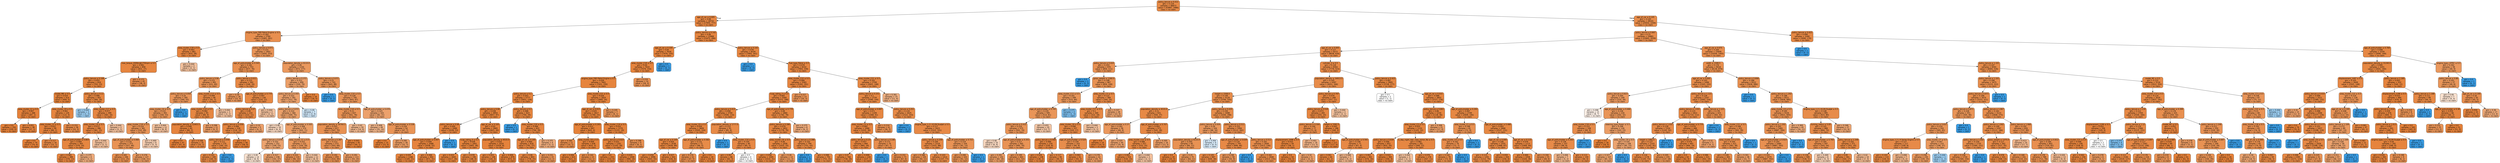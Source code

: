 digraph Tree {
node [shape=box, style="filled, rounded", color="black", fontname="helvetica"] ;
edge [fontname="helvetica"] ;
0 [label=<policy_tenure &le; 0.422<br/>gini = 0.119<br/>samples = 46873<br/>value = [43887, 2986]<br/>class = no claim>, fillcolor="#e78a46"] ;
1 [label=<age_of_car &le; 0.005<br/>gini = 0.08<br/>samples = 18732<br/>value = [17955, 777]<br/>class = no claim>, fillcolor="#e68642"] ;
0 -> 1 [labeldistance=2.5, labelangle=45, headlabel="True"] ;
2 [label=<engine_type_F8D Petrol Engine &le; 0.5<br/>gini = 0.183<br/>samples = 2764<br/>value = [2483, 281]<br/>class = no claim>, fillcolor="#e88f4f"] ;
1 -> 2 ;
3 [label=<area_cluster_C18 &le; 0.5<br/>gini = 0.063<br/>samples = 861<br/>value = [833, 28]<br/>class = no claim>, fillcolor="#e68540"] ;
2 -> 3 ;
4 [label=<max_torque_200Nm@1750rpm &le; 0.5<br/>gini = 0.061<br/>samples = 858<br/>value = [831, 27]<br/>class = no claim>, fillcolor="#e6853f"] ;
3 -> 4 ;
5 [label=<policy_tenure &le; 0.108<br/>gini = 0.055<br/>samples = 816<br/>value = [793, 23]<br/>class = no claim>, fillcolor="#e6853f"] ;
4 -> 5 ;
6 [label=<model_M6 &le; 0.5<br/>gini = 0.024<br/>samples = 414<br/>value = [409, 5]<br/>class = no claim>, fillcolor="#e5833b"] ;
5 -> 6 ;
7 [label=<area_cluster_C2 &le; 0.5<br/>gini = 0.007<br/>samples = 288<br/>value = [287, 1]<br/>class = no claim>, fillcolor="#e5813a"] ;
6 -> 7 ;
8 [label=<gini = 0.0<br/>samples = 250<br/>value = [250, 0]<br/>class = no claim>, fillcolor="#e58139"] ;
7 -> 8 ;
9 [label=<gini = 0.051<br/>samples = 38<br/>value = [37, 1]<br/>class = no claim>, fillcolor="#e6843e"] ;
7 -> 9 ;
10 [label=<area_cluster_C8 &le; 0.5<br/>gini = 0.061<br/>samples = 126<br/>value = [122, 4]<br/>class = no claim>, fillcolor="#e6853f"] ;
6 -> 10 ;
11 [label=<area_cluster_C5 &le; 0.5<br/>gini = 0.022<br/>samples = 90<br/>value = [89, 1]<br/>class = no claim>, fillcolor="#e5823b"] ;
10 -> 11 ;
12 [label=<gini = 0.0<br/>samples = 74<br/>value = [74, 0]<br/>class = no claim>, fillcolor="#e58139"] ;
11 -> 12 ;
13 [label=<gini = 0.117<br/>samples = 16<br/>value = [15, 1]<br/>class = no claim>, fillcolor="#e78946"] ;
11 -> 13 ;
14 [label=<gini = 0.153<br/>samples = 36<br/>value = [33, 3]<br/>class = no claim>, fillcolor="#e78c4b"] ;
10 -> 14 ;
15 [label=<policy_tenure &le; 0.11<br/>gini = 0.086<br/>samples = 402<br/>value = [384, 18]<br/>class = no claim>, fillcolor="#e68742"] ;
5 -> 15 ;
16 [label=<gini = 0.444<br/>samples = 3<br/>value = [1, 2]<br/>class = claim>, fillcolor="#9ccef2"] ;
15 -> 16 ;
17 [label=<area_cluster_C17 &le; 0.5<br/>gini = 0.077<br/>samples = 399<br/>value = [383, 16]<br/>class = no claim>, fillcolor="#e68641"] ;
15 -> 17 ;
18 [label=<area_cluster_C4 &le; 0.5<br/>gini = 0.073<br/>samples = 396<br/>value = [381, 15]<br/>class = no claim>, fillcolor="#e68641"] ;
17 -> 18 ;
19 [label=<age_of_policyholder &le; 0.803<br/>gini = 0.069<br/>samples = 393<br/>value = [379, 14]<br/>class = no claim>, fillcolor="#e68640"] ;
18 -> 19 ;
20 [label=<gini = 0.065<br/>samples = 389<br/>value = [376, 13]<br/>class = no claim>, fillcolor="#e68540"] ;
19 -> 20 ;
21 [label=<gini = 0.375<br/>samples = 4<br/>value = [3, 1]<br/>class = no claim>, fillcolor="#eeab7b"] ;
19 -> 21 ;
22 [label=<gini = 0.444<br/>samples = 3<br/>value = [2, 1]<br/>class = no claim>, fillcolor="#f2c09c"] ;
18 -> 22 ;
23 [label=<gini = 0.444<br/>samples = 3<br/>value = [2, 1]<br/>class = no claim>, fillcolor="#f2c09c"] ;
17 -> 23 ;
24 [label=<gini = 0.172<br/>samples = 42<br/>value = [38, 4]<br/>class = no claim>, fillcolor="#e88e4e"] ;
4 -> 24 ;
25 [label=<gini = 0.444<br/>samples = 3<br/>value = [2, 1]<br/>class = no claim>, fillcolor="#f2c09c"] ;
3 -> 25 ;
26 [label=<policy_tenure &le; 0.071<br/>gini = 0.231<br/>samples = 1903<br/>value = [1650, 253]<br/>class = no claim>, fillcolor="#e99457"] ;
2 -> 26 ;
27 [label=<age_of_policyholder &le; 0.543<br/>gini = 0.181<br/>samples = 753<br/>value = [677, 76]<br/>class = no claim>, fillcolor="#e88f4f"] ;
26 -> 27 ;
28 [label=<policy_tenure &le; 0.06<br/>gini = 0.215<br/>samples = 491<br/>value = [431, 60]<br/>class = no claim>, fillcolor="#e99355"] ;
27 -> 28 ;
29 [label=<policy_tenure &le; 0.059<br/>gini = 0.24<br/>samples = 395<br/>value = [340, 55]<br/>class = no claim>, fillcolor="#e99559"] ;
28 -> 29 ;
30 [label=<area_cluster_C4 &le; 0.5<br/>gini = 0.233<br/>samples = 393<br/>value = [340, 53]<br/>class = no claim>, fillcolor="#e99558"] ;
29 -> 30 ;
31 [label=<area_cluster_C18 &le; 0.5<br/>gini = 0.224<br/>samples = 381<br/>value = [332, 49]<br/>class = no claim>, fillcolor="#e99456"] ;
30 -> 31 ;
32 [label=<age_of_policyholder &le; 0.466<br/>gini = 0.216<br/>samples = 373<br/>value = [327, 46]<br/>class = no claim>, fillcolor="#e99355"] ;
31 -> 32 ;
33 [label=<gini = 0.183<br/>samples = 246<br/>value = [221, 25]<br/>class = no claim>, fillcolor="#e88f4f"] ;
32 -> 33 ;
34 [label=<gini = 0.276<br/>samples = 127<br/>value = [106, 21]<br/>class = no claim>, fillcolor="#ea9a60"] ;
32 -> 34 ;
35 [label=<gini = 0.469<br/>samples = 8<br/>value = [5, 3]<br/>class = no claim>, fillcolor="#f5cdb0"] ;
31 -> 35 ;
36 [label=<gini = 0.444<br/>samples = 12<br/>value = [8, 4]<br/>class = no claim>, fillcolor="#f2c09c"] ;
30 -> 36 ;
37 [label=<gini = 0.0<br/>samples = 2<br/>value = [0, 2]<br/>class = claim>, fillcolor="#399de5"] ;
29 -> 37 ;
38 [label=<area_cluster_C13 &le; 0.5<br/>gini = 0.099<br/>samples = 96<br/>value = [91, 5]<br/>class = no claim>, fillcolor="#e68844"] ;
28 -> 38 ;
39 [label=<area_cluster_C10 &le; 0.5<br/>gini = 0.082<br/>samples = 93<br/>value = [89, 4]<br/>class = no claim>, fillcolor="#e68742"] ;
38 -> 39 ;
40 [label=<population_density &le; 22403.5<br/>gini = 0.048<br/>samples = 82<br/>value = [80, 2]<br/>class = no claim>, fillcolor="#e6843e"] ;
39 -> 40 ;
41 [label=<gini = 0.0<br/>samples = 47<br/>value = [47, 0]<br/>class = no claim>, fillcolor="#e58139"] ;
40 -> 41 ;
42 [label=<gini = 0.108<br/>samples = 35<br/>value = [33, 2]<br/>class = no claim>, fillcolor="#e78945"] ;
40 -> 42 ;
43 [label=<gini = 0.298<br/>samples = 11<br/>value = [9, 2]<br/>class = no claim>, fillcolor="#eb9d65"] ;
39 -> 43 ;
44 [label=<gini = 0.444<br/>samples = 3<br/>value = [2, 1]<br/>class = no claim>, fillcolor="#f2c09c"] ;
38 -> 44 ;
45 [label=<policy_tenure &le; 0.011<br/>gini = 0.115<br/>samples = 262<br/>value = [246, 16]<br/>class = no claim>, fillcolor="#e78946"] ;
27 -> 45 ;
46 [label=<gini = 0.26<br/>samples = 26<br/>value = [22, 4]<br/>class = no claim>, fillcolor="#ea985d"] ;
45 -> 46 ;
47 [label=<age_of_policyholder &le; 0.774<br/>gini = 0.097<br/>samples = 236<br/>value = [224, 12]<br/>class = no claim>, fillcolor="#e68844"] ;
45 -> 47 ;
48 [label=<policy_tenure &le; 0.07<br/>gini = 0.09<br/>samples = 233<br/>value = [222, 11]<br/>class = no claim>, fillcolor="#e68743"] ;
47 -> 48 ;
49 [label=<policy_tenure &le; 0.056<br/>gini = 0.084<br/>samples = 228<br/>value = [218, 10]<br/>class = no claim>, fillcolor="#e68742"] ;
48 -> 49 ;
50 [label=<policy_tenure &le; 0.056<br/>gini = 0.111<br/>samples = 170<br/>value = [160, 10]<br/>class = no claim>, fillcolor="#e78945"] ;
49 -> 50 ;
51 [label=<gini = 0.101<br/>samples = 169<br/>value = [160, 9]<br/>class = no claim>, fillcolor="#e68844"] ;
50 -> 51 ;
52 [label=<gini = 0.0<br/>samples = 1<br/>value = [0, 1]<br/>class = claim>, fillcolor="#399de5"] ;
50 -> 52 ;
53 [label=<gini = 0.0<br/>samples = 58<br/>value = [58, 0]<br/>class = no claim>, fillcolor="#e58139"] ;
49 -> 53 ;
54 [label=<gini = 0.32<br/>samples = 5<br/>value = [4, 1]<br/>class = no claim>, fillcolor="#eca06a"] ;
48 -> 54 ;
55 [label=<gini = 0.444<br/>samples = 3<br/>value = [2, 1]<br/>class = no claim>, fillcolor="#f2c09c"] ;
47 -> 55 ;
56 [label=<population_density &le; 6110.0<br/>gini = 0.26<br/>samples = 1150<br/>value = [973, 177]<br/>class = no claim>, fillcolor="#ea985d"] ;
26 -> 56 ;
57 [label=<policy_tenure &le; 0.372<br/>gini = 0.312<br/>samples = 409<br/>value = [330, 79]<br/>class = no claim>, fillcolor="#eb9f68"] ;
56 -> 57 ;
58 [label=<policy_tenure &le; 0.355<br/>gini = 0.322<br/>samples = 391<br/>value = [312, 79]<br/>class = no claim>, fillcolor="#eca16b"] ;
57 -> 58 ;
59 [label=<policy_tenure &le; 0.072<br/>gini = 0.314<br/>samples = 384<br/>value = [309, 75]<br/>class = no claim>, fillcolor="#eba069"] ;
58 -> 59 ;
60 [label=<gini = 0.48<br/>samples = 10<br/>value = [6, 4]<br/>class = no claim>, fillcolor="#f6d5bd"] ;
59 -> 60 ;
61 [label=<age_of_policyholder &le; 0.505<br/>gini = 0.308<br/>samples = 374<br/>value = [303, 71]<br/>class = no claim>, fillcolor="#eb9f67"] ;
59 -> 61 ;
62 [label=<policy_tenure &le; 0.076<br/>gini = 0.332<br/>samples = 252<br/>value = [199, 53]<br/>class = no claim>, fillcolor="#eca36e"] ;
61 -> 62 ;
63 [label=<gini = 0.49<br/>samples = 14<br/>value = [8, 6]<br/>class = no claim>, fillcolor="#f8e0ce"] ;
62 -> 63 ;
64 [label=<gini = 0.317<br/>samples = 238<br/>value = [191, 47]<br/>class = no claim>, fillcolor="#eba06a"] ;
62 -> 64 ;
65 [label=<area_cluster_C1 &le; 0.5<br/>gini = 0.252<br/>samples = 122<br/>value = [104, 18]<br/>class = no claim>, fillcolor="#ea975b"] ;
61 -> 65 ;
66 [label=<gini = 0.222<br/>samples = 110<br/>value = [96, 14]<br/>class = no claim>, fillcolor="#e99356"] ;
65 -> 66 ;
67 [label=<gini = 0.444<br/>samples = 12<br/>value = [8, 4]<br/>class = no claim>, fillcolor="#f2c09c"] ;
65 -> 67 ;
68 [label=<gini = 0.49<br/>samples = 7<br/>value = [3, 4]<br/>class = claim>, fillcolor="#cee6f8"] ;
58 -> 68 ;
69 [label=<gini = 0.0<br/>samples = 18<br/>value = [18, 0]<br/>class = no claim>, fillcolor="#e58139"] ;
57 -> 69 ;
70 [label=<policy_tenure &le; 0.071<br/>gini = 0.23<br/>samples = 741<br/>value = [643, 98]<br/>class = no claim>, fillcolor="#e99457"] ;
56 -> 70 ;
71 [label=<gini = 0.0<br/>samples = 1<br/>value = [0, 1]<br/>class = claim>, fillcolor="#399de5"] ;
70 -> 71 ;
72 [label=<area_cluster_C10 &le; 0.5<br/>gini = 0.228<br/>samples = 740<br/>value = [643, 97]<br/>class = no claim>, fillcolor="#e99457"] ;
70 -> 72 ;
73 [label=<area_cluster_C16 &le; 0.5<br/>gini = 0.21<br/>samples = 637<br/>value = [561, 76]<br/>class = no claim>, fillcolor="#e99254"] ;
72 -> 73 ;
74 [label=<population_density &le; 34764.5<br/>gini = 0.201<br/>samples = 617<br/>value = [547, 70]<br/>class = no claim>, fillcolor="#e89152"] ;
73 -> 74 ;
75 [label=<policy_tenure &le; 0.287<br/>gini = 0.212<br/>samples = 572<br/>value = [503, 69]<br/>class = no claim>, fillcolor="#e99254"] ;
74 -> 75 ;
76 [label=<gini = 0.191<br/>samples = 459<br/>value = [410, 49]<br/>class = no claim>, fillcolor="#e89051"] ;
75 -> 76 ;
77 [label=<gini = 0.291<br/>samples = 113<br/>value = [93, 20]<br/>class = no claim>, fillcolor="#eb9c64"] ;
75 -> 77 ;
78 [label=<gini = 0.043<br/>samples = 45<br/>value = [44, 1]<br/>class = no claim>, fillcolor="#e6843d"] ;
74 -> 78 ;
79 [label=<gini = 0.42<br/>samples = 20<br/>value = [14, 6]<br/>class = no claim>, fillcolor="#f0b78e"] ;
73 -> 79 ;
80 [label=<age_of_policyholder &le; 0.476<br/>gini = 0.325<br/>samples = 103<br/>value = [82, 21]<br/>class = no claim>, fillcolor="#eca16c"] ;
72 -> 80 ;
81 [label=<gini = 0.408<br/>samples = 49<br/>value = [35, 14]<br/>class = no claim>, fillcolor="#efb388"] ;
80 -> 81 ;
82 [label=<age_of_policyholder &le; 0.538<br/>gini = 0.226<br/>samples = 54<br/>value = [47, 7]<br/>class = no claim>, fillcolor="#e99456"] ;
80 -> 82 ;
83 [label=<gini = 0.0<br/>samples = 15<br/>value = [15, 0]<br/>class = no claim>, fillcolor="#e58139"] ;
82 -> 83 ;
84 [label=<gini = 0.295<br/>samples = 39<br/>value = [32, 7]<br/>class = no claim>, fillcolor="#eb9d64"] ;
82 -> 84 ;
85 [label=<policy_tenure &le; 0.142<br/>gini = 0.06<br/>samples = 15968<br/>value = [15472, 496]<br/>class = no claim>, fillcolor="#e6853f"] ;
1 -> 85 ;
86 [label=<age_of_car &le; 0.335<br/>gini = 0.04<br/>samples = 7634<br/>value = [7479, 155]<br/>class = no claim>, fillcolor="#e6843d"] ;
85 -> 86 ;
87 [label=<area_cluster_C18 &le; 0.5<br/>gini = 0.04<br/>samples = 7633<br/>value = [7479, 154]<br/>class = no claim>, fillcolor="#e6843d"] ;
86 -> 87 ;
88 [label=<engine_type_F8D Petrol Engine &le; 0.5<br/>gini = 0.039<br/>samples = 7601<br/>value = [7451, 150]<br/>class = no claim>, fillcolor="#e6843d"] ;
87 -> 88 ;
89 [label=<policy_tenure &le; 0.1<br/>gini = 0.043<br/>samples = 5777<br/>value = [5651, 126]<br/>class = no claim>, fillcolor="#e6843d"] ;
88 -> 89 ;
90 [label=<policy_tenure &le; 0.08<br/>gini = 0.038<br/>samples = 4954<br/>value = [4857, 97]<br/>class = no claim>, fillcolor="#e6843d"] ;
89 -> 90 ;
91 [label=<policy_tenure &le; 0.08<br/>gini = 0.049<br/>samples = 2089<br/>value = [2036, 53]<br/>class = no claim>, fillcolor="#e6843e"] ;
90 -> 91 ;
92 [label=<age_of_policyholder &le; 0.447<br/>gini = 0.049<br/>samples = 2088<br/>value = [2036, 52]<br/>class = no claim>, fillcolor="#e6843e"] ;
91 -> 92 ;
93 [label=<gini = 0.035<br/>samples = 1186<br/>value = [1165, 21]<br/>class = no claim>, fillcolor="#e5833d"] ;
92 -> 93 ;
94 [label=<gini = 0.066<br/>samples = 902<br/>value = [871, 31]<br/>class = no claim>, fillcolor="#e68540"] ;
92 -> 94 ;
95 [label=<gini = 0.0<br/>samples = 1<br/>value = [0, 1]<br/>class = claim>, fillcolor="#399de5"] ;
91 -> 95 ;
96 [label=<age_of_car &le; 0.105<br/>gini = 0.03<br/>samples = 2865<br/>value = [2821, 44]<br/>class = no claim>, fillcolor="#e5833c"] ;
90 -> 96 ;
97 [label=<ncap_rating_0 &le; 0.5<br/>gini = 0.038<br/>samples = 1841<br/>value = [1805, 36]<br/>class = no claim>, fillcolor="#e6843d"] ;
96 -> 97 ;
98 [label=<gini = 0.033<br/>samples = 1645<br/>value = [1617, 28]<br/>class = no claim>, fillcolor="#e5833c"] ;
97 -> 98 ;
99 [label=<gini = 0.078<br/>samples = 196<br/>value = [188, 8]<br/>class = no claim>, fillcolor="#e68641"] ;
97 -> 99 ;
100 [label=<population_density &le; 4533.0<br/>gini = 0.016<br/>samples = 1024<br/>value = [1016, 8]<br/>class = no claim>, fillcolor="#e5823b"] ;
96 -> 100 ;
101 [label=<gini = 0.053<br/>samples = 148<br/>value = [144, 4]<br/>class = no claim>, fillcolor="#e6843e"] ;
100 -> 101 ;
102 [label=<gini = 0.009<br/>samples = 876<br/>value = [872, 4]<br/>class = no claim>, fillcolor="#e5823a"] ;
100 -> 102 ;
103 [label=<policy_tenure &le; 0.1<br/>gini = 0.068<br/>samples = 823<br/>value = [794, 29]<br/>class = no claim>, fillcolor="#e68640"] ;
89 -> 103 ;
104 [label=<gini = 0.0<br/>samples = 1<br/>value = [0, 1]<br/>class = claim>, fillcolor="#399de5"] ;
103 -> 104 ;
105 [label=<area_cluster_C20 &le; 0.5<br/>gini = 0.066<br/>samples = 822<br/>value = [794, 28]<br/>class = no claim>, fillcolor="#e68540"] ;
103 -> 105 ;
106 [label=<age_of_car &le; 0.195<br/>gini = 0.064<br/>samples = 818<br/>value = [791, 27]<br/>class = no claim>, fillcolor="#e68540"] ;
105 -> 106 ;
107 [label=<gini = 0.06<br/>samples = 803<br/>value = [778, 25]<br/>class = no claim>, fillcolor="#e6853f"] ;
106 -> 107 ;
108 [label=<gini = 0.231<br/>samples = 15<br/>value = [13, 2]<br/>class = no claim>, fillcolor="#e99457"] ;
106 -> 108 ;
109 [label=<gini = 0.375<br/>samples = 4<br/>value = [3, 1]<br/>class = no claim>, fillcolor="#eeab7b"] ;
105 -> 109 ;
110 [label=<area_cluster_C21 &le; 0.5<br/>gini = 0.026<br/>samples = 1824<br/>value = [1800, 24]<br/>class = no claim>, fillcolor="#e5833c"] ;
88 -> 110 ;
111 [label=<age_of_car &le; 0.015<br/>gini = 0.025<br/>samples = 1817<br/>value = [1794, 23]<br/>class = no claim>, fillcolor="#e5833c"] ;
110 -> 111 ;
112 [label=<age_of_policyholder &le; 0.293<br/>gini = 0.012<br/>samples = 647<br/>value = [643, 4]<br/>class = no claim>, fillcolor="#e5823a"] ;
111 -> 112 ;
113 [label=<gini = 0.165<br/>samples = 11<br/>value = [10, 1]<br/>class = no claim>, fillcolor="#e88e4d"] ;
112 -> 113 ;
114 [label=<area_cluster_C8 &le; 0.5<br/>gini = 0.009<br/>samples = 636<br/>value = [633, 3]<br/>class = no claim>, fillcolor="#e5823a"] ;
112 -> 114 ;
115 [label=<gini = 0.006<br/>samples = 623<br/>value = [621, 2]<br/>class = no claim>, fillcolor="#e5813a"] ;
114 -> 115 ;
116 [label=<gini = 0.142<br/>samples = 13<br/>value = [12, 1]<br/>class = no claim>, fillcolor="#e78c49"] ;
114 -> 116 ;
117 [label=<area_cluster_C19 &le; 0.5<br/>gini = 0.032<br/>samples = 1170<br/>value = [1151, 19]<br/>class = no claim>, fillcolor="#e5833c"] ;
111 -> 117 ;
118 [label=<policy_tenure &le; 0.023<br/>gini = 0.031<br/>samples = 1161<br/>value = [1143, 18]<br/>class = no claim>, fillcolor="#e5833c"] ;
117 -> 118 ;
119 [label=<gini = 0.0<br/>samples = 153<br/>value = [153, 0]<br/>class = no claim>, fillcolor="#e58139"] ;
118 -> 119 ;
120 [label=<gini = 0.035<br/>samples = 1008<br/>value = [990, 18]<br/>class = no claim>, fillcolor="#e5833d"] ;
118 -> 120 ;
121 [label=<gini = 0.198<br/>samples = 9<br/>value = [8, 1]<br/>class = no claim>, fillcolor="#e89152"] ;
117 -> 121 ;
122 [label=<gini = 0.245<br/>samples = 7<br/>value = [6, 1]<br/>class = no claim>, fillcolor="#e9965a"] ;
110 -> 122 ;
123 [label=<gini = 0.219<br/>samples = 32<br/>value = [28, 4]<br/>class = no claim>, fillcolor="#e99355"] ;
87 -> 123 ;
124 [label=<gini = 0.0<br/>samples = 1<br/>value = [0, 1]<br/>class = claim>, fillcolor="#399de5"] ;
86 -> 124 ;
125 [label=<policy_tenure &le; 0.142<br/>gini = 0.078<br/>samples = 8334<br/>value = [7993, 341]<br/>class = no claim>, fillcolor="#e68641"] ;
85 -> 125 ;
126 [label=<gini = 0.0<br/>samples = 2<br/>value = [0, 2]<br/>class = claim>, fillcolor="#399de5"] ;
125 -> 126 ;
127 [label=<fuel_type_Petrol &le; 0.5<br/>gini = 0.078<br/>samples = 8332<br/>value = [7993, 339]<br/>class = no claim>, fillcolor="#e68641"] ;
125 -> 127 ;
128 [label=<area_cluster_C22 &le; 0.5<br/>gini = 0.066<br/>samples = 5583<br/>value = [5392, 191]<br/>class = no claim>, fillcolor="#e68540"] ;
127 -> 128 ;
129 [label=<ncap_rating_3 &le; 0.5<br/>gini = 0.065<br/>samples = 5560<br/>value = [5372, 188]<br/>class = no claim>, fillcolor="#e68540"] ;
128 -> 129 ;
130 [label=<policy_tenure &le; 0.413<br/>gini = 0.058<br/>samples = 3700<br/>value = [3590, 110]<br/>class = no claim>, fillcolor="#e6853f"] ;
129 -> 130 ;
131 [label=<area_cluster_C6 &le; 0.5<br/>gini = 0.056<br/>samples = 3609<br/>value = [3505, 104]<br/>class = no claim>, fillcolor="#e6853f"] ;
130 -> 131 ;
132 [label=<age_of_car &le; 0.105<br/>gini = 0.054<br/>samples = 3538<br/>value = [3439, 99]<br/>class = no claim>, fillcolor="#e6853f"] ;
131 -> 132 ;
133 [label=<gini = 0.058<br/>samples = 3096<br/>value = [3003, 93]<br/>class = no claim>, fillcolor="#e6853f"] ;
132 -> 133 ;
134 [label=<gini = 0.027<br/>samples = 442<br/>value = [436, 6]<br/>class = no claim>, fillcolor="#e5833c"] ;
132 -> 134 ;
135 [label=<age_of_policyholder &le; 0.582<br/>gini = 0.131<br/>samples = 71<br/>value = [66, 5]<br/>class = no claim>, fillcolor="#e78b48"] ;
131 -> 135 ;
136 [label=<gini = 0.174<br/>samples = 52<br/>value = [47, 5]<br/>class = no claim>, fillcolor="#e88e4e"] ;
135 -> 136 ;
137 [label=<gini = 0.0<br/>samples = 19<br/>value = [19, 0]<br/>class = no claim>, fillcolor="#e58139"] ;
135 -> 137 ;
138 [label=<population_density &le; 1777.0<br/>gini = 0.123<br/>samples = 91<br/>value = [85, 6]<br/>class = no claim>, fillcolor="#e78a47"] ;
130 -> 138 ;
139 [label=<gini = 0.0<br/>samples = 1<br/>value = [0, 1]<br/>class = claim>, fillcolor="#399de5"] ;
138 -> 139 ;
140 [label=<area_cluster_C10 &le; 0.5<br/>gini = 0.105<br/>samples = 90<br/>value = [85, 5]<br/>class = no claim>, fillcolor="#e78845"] ;
138 -> 140 ;
141 [label=<gini = 0.067<br/>samples = 86<br/>value = [83, 3]<br/>class = no claim>, fillcolor="#e68640"] ;
140 -> 141 ;
142 [label=<gini = 0.5<br/>samples = 4<br/>value = [2, 2]<br/>class = no claim>, fillcolor="#ffffff"] ;
140 -> 142 ;
143 [label=<age_of_policyholder &le; 0.779<br/>gini = 0.08<br/>samples = 1860<br/>value = [1782, 78]<br/>class = no claim>, fillcolor="#e68742"] ;
129 -> 143 ;
144 [label=<policy_tenure &le; 0.286<br/>gini = 0.079<br/>samples = 1852<br/>value = [1776, 76]<br/>class = no claim>, fillcolor="#e68641"] ;
143 -> 144 ;
145 [label=<area_cluster_C6 &le; 0.5<br/>gini = 0.06<br/>samples = 1058<br/>value = [1025, 33]<br/>class = no claim>, fillcolor="#e6853f"] ;
144 -> 145 ;
146 [label=<gini = 0.058<br/>samples = 1045<br/>value = [1014, 31]<br/>class = no claim>, fillcolor="#e6853f"] ;
145 -> 146 ;
147 [label=<gini = 0.26<br/>samples = 13<br/>value = [11, 2]<br/>class = no claim>, fillcolor="#ea985d"] ;
145 -> 147 ;
148 [label=<policy_tenure &le; 0.286<br/>gini = 0.102<br/>samples = 794<br/>value = [751, 43]<br/>class = no claim>, fillcolor="#e68844"] ;
144 -> 148 ;
149 [label=<gini = 0.0<br/>samples = 2<br/>value = [0, 2]<br/>class = claim>, fillcolor="#399de5"] ;
148 -> 149 ;
150 [label=<gini = 0.098<br/>samples = 792<br/>value = [751, 41]<br/>class = no claim>, fillcolor="#e68844"] ;
148 -> 150 ;
151 [label=<gini = 0.375<br/>samples = 8<br/>value = [6, 2]<br/>class = no claim>, fillcolor="#eeab7b"] ;
143 -> 151 ;
152 [label=<gini = 0.227<br/>samples = 23<br/>value = [20, 3]<br/>class = no claim>, fillcolor="#e99457"] ;
128 -> 152 ;
153 [label=<area_cluster_C21 &le; 0.5<br/>gini = 0.102<br/>samples = 2749<br/>value = [2601, 148]<br/>class = no claim>, fillcolor="#e68844"] ;
127 -> 153 ;
154 [label=<policy_tenure &le; 0.251<br/>gini = 0.1<br/>samples = 2734<br/>value = [2590, 144]<br/>class = no claim>, fillcolor="#e68844"] ;
153 -> 154 ;
155 [label=<age_of_policyholder &le; 0.697<br/>gini = 0.071<br/>samples = 1109<br/>value = [1068, 41]<br/>class = no claim>, fillcolor="#e68641"] ;
154 -> 155 ;
156 [label=<area_cluster_C3 &le; 0.5<br/>gini = 0.065<br/>samples = 1068<br/>value = [1032, 36]<br/>class = no claim>, fillcolor="#e68540"] ;
155 -> 156 ;
157 [label=<policy_tenure &le; 0.23<br/>gini = 0.057<br/>samples = 994<br/>value = [965, 29]<br/>class = no claim>, fillcolor="#e6853f"] ;
156 -> 157 ;
158 [label=<gini = 0.07<br/>samples = 766<br/>value = [738, 28]<br/>class = no claim>, fillcolor="#e68641"] ;
157 -> 158 ;
159 [label=<gini = 0.009<br/>samples = 228<br/>value = [227, 1]<br/>class = no claim>, fillcolor="#e5823a"] ;
157 -> 159 ;
160 [label=<policy_tenure &le; 0.146<br/>gini = 0.171<br/>samples = 74<br/>value = [67, 7]<br/>class = no claim>, fillcolor="#e88e4e"] ;
156 -> 160 ;
161 [label=<gini = 0.0<br/>samples = 1<br/>value = [0, 1]<br/>class = claim>, fillcolor="#399de5"] ;
160 -> 161 ;
162 [label=<gini = 0.151<br/>samples = 73<br/>value = [67, 6]<br/>class = no claim>, fillcolor="#e78c4b"] ;
160 -> 162 ;
163 [label=<gini = 0.214<br/>samples = 41<br/>value = [36, 5]<br/>class = no claim>, fillcolor="#e99254"] ;
155 -> 163 ;
164 [label=<policy_tenure &le; 0.251<br/>gini = 0.119<br/>samples = 1625<br/>value = [1522, 103]<br/>class = no claim>, fillcolor="#e78a46"] ;
154 -> 164 ;
165 [label=<gini = 0.0<br/>samples = 2<br/>value = [0, 2]<br/>class = claim>, fillcolor="#399de5"] ;
164 -> 165 ;
166 [label=<engine_type_1.2 L K12N Dualjet &le; 0.5<br/>gini = 0.117<br/>samples = 1623<br/>value = [1522, 101]<br/>class = no claim>, fillcolor="#e78946"] ;
164 -> 166 ;
167 [label=<policy_tenure &le; 0.259<br/>gini = 0.109<br/>samples = 1519<br/>value = [1431, 88]<br/>class = no claim>, fillcolor="#e78945"] ;
166 -> 167 ;
168 [label=<gini = 0.188<br/>samples = 105<br/>value = [94, 11]<br/>class = no claim>, fillcolor="#e89050"] ;
167 -> 168 ;
169 [label=<gini = 0.103<br/>samples = 1414<br/>value = [1337, 77]<br/>class = no claim>, fillcolor="#e68844"] ;
167 -> 169 ;
170 [label=<age_of_policyholder &le; 0.721<br/>gini = 0.219<br/>samples = 104<br/>value = [91, 13]<br/>class = no claim>, fillcolor="#e99355"] ;
166 -> 170 ;
171 [label=<gini = 0.206<br/>samples = 103<br/>value = [91, 12]<br/>class = no claim>, fillcolor="#e89253"] ;
170 -> 171 ;
172 [label=<gini = 0.0<br/>samples = 1<br/>value = [0, 1]<br/>class = claim>, fillcolor="#399de5"] ;
170 -> 172 ;
173 [label=<gini = 0.391<br/>samples = 15<br/>value = [11, 4]<br/>class = no claim>, fillcolor="#eeaf81"] ;
153 -> 173 ;
174 [label=<age_of_car &le; 0.145<br/>gini = 0.145<br/>samples = 28141<br/>value = [25932, 2209]<br/>class = no claim>, fillcolor="#e78c4a"] ;
0 -> 174 [labeldistance=2.5, labelangle=-45, headlabel="False"] ;
175 [label=<policy_tenure &le; 0.807<br/>gini = 0.15<br/>samples = 24881<br/>value = [22842, 2039]<br/>class = no claim>, fillcolor="#e78c4b"] ;
174 -> 175 ;
176 [label=<age_of_car &le; 0.005<br/>gini = 0.127<br/>samples = 9272<br/>value = [8638, 634]<br/>class = no claim>, fillcolor="#e78a48"] ;
175 -> 176 ;
177 [label=<policy_tenure &le; 0.424<br/>gini = 0.203<br/>samples = 970<br/>value = [859, 111]<br/>class = no claim>, fillcolor="#e89153"] ;
176 -> 177 ;
178 [label=<gini = 0.0<br/>samples = 3<br/>value = [0, 3]<br/>class = claim>, fillcolor="#399de5"] ;
177 -> 178 ;
179 [label=<gross_weight &le; 1260.0<br/>gini = 0.198<br/>samples = 967<br/>value = [859, 108]<br/>class = no claim>, fillcolor="#e89152"] ;
177 -> 179 ;
180 [label=<area_cluster_C12 &le; 0.5<br/>gini = 0.241<br/>samples = 599<br/>value = [515, 84]<br/>class = no claim>, fillcolor="#e99659"] ;
179 -> 180 ;
181 [label=<age_of_policyholder &le; 0.745<br/>gini = 0.235<br/>samples = 595<br/>value = [514, 81]<br/>class = no claim>, fillcolor="#e99558"] ;
180 -> 181 ;
182 [label=<policy_tenure &le; 0.432<br/>gini = 0.224<br/>samples = 575<br/>value = [501, 74]<br/>class = no claim>, fillcolor="#e99456"] ;
181 -> 182 ;
183 [label=<gini = 0.48<br/>samples = 10<br/>value = [6, 4]<br/>class = no claim>, fillcolor="#f6d5bd"] ;
182 -> 183 ;
184 [label=<age_of_policyholder &le; 0.351<br/>gini = 0.217<br/>samples = 565<br/>value = [495, 70]<br/>class = no claim>, fillcolor="#e99355"] ;
182 -> 184 ;
185 [label=<gini = 0.291<br/>samples = 102<br/>value = [84, 18]<br/>class = no claim>, fillcolor="#eb9c63"] ;
184 -> 185 ;
186 [label=<gini = 0.199<br/>samples = 463<br/>value = [411, 52]<br/>class = no claim>, fillcolor="#e89152"] ;
184 -> 186 ;
187 [label=<gini = 0.455<br/>samples = 20<br/>value = [13, 7]<br/>class = no claim>, fillcolor="#f3c5a4"] ;
181 -> 187 ;
188 [label=<gini = 0.375<br/>samples = 4<br/>value = [1, 3]<br/>class = claim>, fillcolor="#7bbeee"] ;
180 -> 188 ;
189 [label=<area_cluster_C3 &le; 0.5<br/>gini = 0.122<br/>samples = 368<br/>value = [344, 24]<br/>class = no claim>, fillcolor="#e78a47"] ;
179 -> 189 ;
190 [label=<area_cluster_C17 &le; 0.5<br/>gini = 0.1<br/>samples = 340<br/>value = [322, 18]<br/>class = no claim>, fillcolor="#e68844"] ;
189 -> 190 ;
191 [label=<area_cluster_C8 &le; 0.5<br/>gini = 0.096<br/>samples = 337<br/>value = [320, 17]<br/>class = no claim>, fillcolor="#e68844"] ;
190 -> 191 ;
192 [label=<policy_tenure &le; 0.594<br/>gini = 0.066<br/>samples = 234<br/>value = [226, 8]<br/>class = no claim>, fillcolor="#e68540"] ;
191 -> 192 ;
193 [label=<gini = 0.029<br/>samples = 138<br/>value = [136, 2]<br/>class = no claim>, fillcolor="#e5833c"] ;
192 -> 193 ;
194 [label=<gini = 0.117<br/>samples = 96<br/>value = [90, 6]<br/>class = no claim>, fillcolor="#e78946"] ;
192 -> 194 ;
195 [label=<age_of_policyholder &le; 0.524<br/>gini = 0.159<br/>samples = 103<br/>value = [94, 9]<br/>class = no claim>, fillcolor="#e78d4c"] ;
191 -> 195 ;
196 [label=<gini = 0.063<br/>samples = 61<br/>value = [59, 2]<br/>class = no claim>, fillcolor="#e68540"] ;
195 -> 196 ;
197 [label=<gini = 0.278<br/>samples = 42<br/>value = [35, 7]<br/>class = no claim>, fillcolor="#ea9a61"] ;
195 -> 197 ;
198 [label=<gini = 0.444<br/>samples = 3<br/>value = [2, 1]<br/>class = no claim>, fillcolor="#f2c09c"] ;
190 -> 198 ;
199 [label=<gini = 0.337<br/>samples = 28<br/>value = [22, 6]<br/>class = no claim>, fillcolor="#eca36f"] ;
189 -> 199 ;
200 [label=<cylinder_3 &le; 0.5<br/>gini = 0.118<br/>samples = 8302<br/>value = [7779, 523]<br/>class = no claim>, fillcolor="#e78946"] ;
176 -> 200 ;
201 [label=<population_density &le; 34913.5<br/>gini = 0.145<br/>samples = 4397<br/>value = [4051, 346]<br/>class = no claim>, fillcolor="#e78c4a"] ;
200 -> 201 ;
202 [label=<height &le; 1508.0<br/>gini = 0.149<br/>samples = 4129<br/>value = [3794, 335]<br/>class = no claim>, fillcolor="#e78c4a"] ;
201 -> 202 ;
203 [label=<population_density &le; 4533.0<br/>gini = 0.11<br/>samples = 631<br/>value = [594, 37]<br/>class = no claim>, fillcolor="#e78945"] ;
202 -> 203 ;
204 [label=<age_of_policyholder &le; 0.37<br/>gini = 0.262<br/>samples = 58<br/>value = [49, 9]<br/>class = no claim>, fillcolor="#ea985d"] ;
203 -> 204 ;
205 [label=<gini = 0.0<br/>samples = 14<br/>value = [14, 0]<br/>class = no claim>, fillcolor="#e58139"] ;
204 -> 205 ;
206 [label=<gini = 0.325<br/>samples = 44<br/>value = [35, 9]<br/>class = no claim>, fillcolor="#eca16c"] ;
204 -> 206 ;
207 [label=<age_of_policyholder &le; 0.707<br/>gini = 0.093<br/>samples = 573<br/>value = [545, 28]<br/>class = no claim>, fillcolor="#e68743"] ;
203 -> 207 ;
208 [label=<area_cluster_C22 &le; 0.5<br/>gini = 0.086<br/>samples = 557<br/>value = [532, 25]<br/>class = no claim>, fillcolor="#e68742"] ;
207 -> 208 ;
209 [label=<gini = 0.083<br/>samples = 554<br/>value = [530, 24]<br/>class = no claim>, fillcolor="#e68742"] ;
208 -> 209 ;
210 [label=<gini = 0.444<br/>samples = 3<br/>value = [2, 1]<br/>class = no claim>, fillcolor="#f2c09c"] ;
208 -> 210 ;
211 [label=<gini = 0.305<br/>samples = 16<br/>value = [13, 3]<br/>class = no claim>, fillcolor="#eb9e67"] ;
207 -> 211 ;
212 [label=<policy_tenure &le; 0.435<br/>gini = 0.156<br/>samples = 3498<br/>value = [3200, 298]<br/>class = no claim>, fillcolor="#e78d4b"] ;
202 -> 212 ;
213 [label=<policy_tenure &le; 0.434<br/>gini = 0.26<br/>samples = 104<br/>value = [88, 16]<br/>class = no claim>, fillcolor="#ea985d"] ;
212 -> 213 ;
214 [label=<population_density &le; 6110.0<br/>gini = 0.205<br/>samples = 95<br/>value = [84, 11]<br/>class = no claim>, fillcolor="#e89253"] ;
213 -> 214 ;
215 [label=<gini = 0.0<br/>samples = 20<br/>value = [20, 0]<br/>class = no claim>, fillcolor="#e58139"] ;
214 -> 215 ;
216 [label=<gini = 0.25<br/>samples = 75<br/>value = [64, 11]<br/>class = no claim>, fillcolor="#e9975b"] ;
214 -> 216 ;
217 [label=<gini = 0.494<br/>samples = 9<br/>value = [4, 5]<br/>class = claim>, fillcolor="#d7ebfa"] ;
213 -> 217 ;
218 [label=<policy_tenure &le; 0.511<br/>gini = 0.152<br/>samples = 3394<br/>value = [3112, 282]<br/>class = no claim>, fillcolor="#e78c4b"] ;
212 -> 218 ;
219 [label=<age_of_policyholder &le; 0.639<br/>gini = 0.116<br/>samples = 745<br/>value = [699, 46]<br/>class = no claim>, fillcolor="#e78946"] ;
218 -> 219 ;
220 [label=<gini = 0.105<br/>samples = 687<br/>value = [649, 38]<br/>class = no claim>, fillcolor="#e78845"] ;
219 -> 220 ;
221 [label=<gini = 0.238<br/>samples = 58<br/>value = [50, 8]<br/>class = no claim>, fillcolor="#e99559"] ;
219 -> 221 ;
222 [label=<policy_tenure &le; 0.511<br/>gini = 0.162<br/>samples = 2649<br/>value = [2413, 236]<br/>class = no claim>, fillcolor="#e88d4c"] ;
218 -> 222 ;
223 [label=<gini = 0.0<br/>samples = 1<br/>value = [0, 1]<br/>class = claim>, fillcolor="#399de5"] ;
222 -> 223 ;
224 [label=<gini = 0.162<br/>samples = 2648<br/>value = [2413, 235]<br/>class = no claim>, fillcolor="#e88d4c"] ;
222 -> 224 ;
225 [label=<policy_tenure &le; 0.797<br/>gini = 0.079<br/>samples = 268<br/>value = [257, 11]<br/>class = no claim>, fillcolor="#e68641"] ;
201 -> 225 ;
226 [label=<policy_tenure &le; 0.518<br/>gini = 0.073<br/>samples = 265<br/>value = [255, 10]<br/>class = no claim>, fillcolor="#e68641"] ;
225 -> 226 ;
227 [label=<policy_tenure &le; 0.504<br/>gini = 0.144<br/>samples = 77<br/>value = [71, 6]<br/>class = no claim>, fillcolor="#e78c4a"] ;
226 -> 227 ;
228 [label=<displacement_1498 &le; 0.5<br/>gini = 0.033<br/>samples = 59<br/>value = [58, 1]<br/>class = no claim>, fillcolor="#e5833c"] ;
227 -> 228 ;
229 [label=<gini = 0.0<br/>samples = 54<br/>value = [54, 0]<br/>class = no claim>, fillcolor="#e58139"] ;
228 -> 229 ;
230 [label=<gini = 0.32<br/>samples = 5<br/>value = [4, 1]<br/>class = no claim>, fillcolor="#eca06a"] ;
228 -> 230 ;
231 [label=<gini = 0.401<br/>samples = 18<br/>value = [13, 5]<br/>class = no claim>, fillcolor="#efb185"] ;
227 -> 231 ;
232 [label=<height &le; 1582.5<br/>gini = 0.042<br/>samples = 188<br/>value = [184, 4]<br/>class = no claim>, fillcolor="#e6843d"] ;
226 -> 232 ;
233 [label=<gini = 0.0<br/>samples = 117<br/>value = [117, 0]<br/>class = no claim>, fillcolor="#e58139"] ;
232 -> 233 ;
234 [label=<age_of_policyholder &le; 0.591<br/>gini = 0.106<br/>samples = 71<br/>value = [67, 4]<br/>class = no claim>, fillcolor="#e78945"] ;
232 -> 234 ;
235 [label=<gini = 0.061<br/>samples = 64<br/>value = [62, 2]<br/>class = no claim>, fillcolor="#e6853f"] ;
234 -> 235 ;
236 [label=<gini = 0.408<br/>samples = 7<br/>value = [5, 2]<br/>class = no claim>, fillcolor="#efb388"] ;
234 -> 236 ;
237 [label=<gini = 0.444<br/>samples = 3<br/>value = [2, 1]<br/>class = no claim>, fillcolor="#f2c09c"] ;
225 -> 237 ;
238 [label=<policy_tenure &le; 0.422<br/>gini = 0.087<br/>samples = 3905<br/>value = [3728, 177]<br/>class = no claim>, fillcolor="#e68742"] ;
200 -> 238 ;
239 [label=<gini = 0.5<br/>samples = 2<br/>value = [1, 1]<br/>class = no claim>, fillcolor="#ffffff"] ;
238 -> 239 ;
240 [label=<age_of_car &le; 0.015<br/>gini = 0.086<br/>samples = 3903<br/>value = [3727, 176]<br/>class = no claim>, fillcolor="#e68742"] ;
238 -> 240 ;
241 [label=<policy_tenure &le; 0.801<br/>gini = 0.06<br/>samples = 1154<br/>value = [1118, 36]<br/>class = no claim>, fillcolor="#e6853f"] ;
240 -> 241 ;
242 [label=<area_cluster_C3 &le; 0.5<br/>gini = 0.055<br/>samples = 1133<br/>value = [1101, 32]<br/>class = no claim>, fillcolor="#e6853f"] ;
241 -> 242 ;
243 [label=<policy_tenure &le; 0.634<br/>gini = 0.046<br/>samples = 852<br/>value = [832, 20]<br/>class = no claim>, fillcolor="#e6843e"] ;
242 -> 243 ;
244 [label=<gini = 0.063<br/>samples = 492<br/>value = [476, 16]<br/>class = no claim>, fillcolor="#e68540"] ;
243 -> 244 ;
245 [label=<gini = 0.022<br/>samples = 360<br/>value = [356, 4]<br/>class = no claim>, fillcolor="#e5823b"] ;
243 -> 245 ;
246 [label=<is_day_night_rear_view_mirror_No &le; 0.5<br/>gini = 0.082<br/>samples = 281<br/>value = [269, 12]<br/>class = no claim>, fillcolor="#e68742"] ;
242 -> 246 ;
247 [label=<gini = 0.444<br/>samples = 3<br/>value = [2, 1]<br/>class = no claim>, fillcolor="#f2c09c"] ;
246 -> 247 ;
248 [label=<gini = 0.076<br/>samples = 278<br/>value = [267, 11]<br/>class = no claim>, fillcolor="#e68641"] ;
246 -> 248 ;
249 [label=<gini = 0.308<br/>samples = 21<br/>value = [17, 4]<br/>class = no claim>, fillcolor="#eb9f68"] ;
241 -> 249 ;
250 [label=<age_of_policyholder &le; 0.293<br/>gini = 0.097<br/>samples = 2749<br/>value = [2609, 140]<br/>class = no claim>, fillcolor="#e68844"] ;
240 -> 250 ;
251 [label=<area_cluster_C1 &le; 0.5<br/>gini = 0.198<br/>samples = 81<br/>value = [72, 9]<br/>class = no claim>, fillcolor="#e89152"] ;
250 -> 251 ;
252 [label=<area_cluster_C4 &le; 0.5<br/>gini = 0.162<br/>samples = 79<br/>value = [72, 7]<br/>class = no claim>, fillcolor="#e88d4c"] ;
251 -> 252 ;
253 [label=<gini = 0.142<br/>samples = 78<br/>value = [72, 6]<br/>class = no claim>, fillcolor="#e78c49"] ;
252 -> 253 ;
254 [label=<gini = 0.0<br/>samples = 1<br/>value = [0, 1]<br/>class = claim>, fillcolor="#399de5"] ;
252 -> 254 ;
255 [label=<gini = 0.0<br/>samples = 2<br/>value = [0, 2]<br/>class = claim>, fillcolor="#399de5"] ;
251 -> 255 ;
256 [label=<age_of_policyholder &le; 0.486<br/>gini = 0.093<br/>samples = 2668<br/>value = [2537, 131]<br/>class = no claim>, fillcolor="#e68843"] ;
250 -> 256 ;
257 [label=<age_of_car &le; 0.095<br/>gini = 0.106<br/>samples = 1555<br/>value = [1468, 87]<br/>class = no claim>, fillcolor="#e78845"] ;
256 -> 257 ;
258 [label=<gini = 0.115<br/>samples = 1291<br/>value = [1212, 79]<br/>class = no claim>, fillcolor="#e78946"] ;
257 -> 258 ;
259 [label=<gini = 0.059<br/>samples = 264<br/>value = [256, 8]<br/>class = no claim>, fillcolor="#e6853f"] ;
257 -> 259 ;
260 [label=<age_of_car &le; 0.115<br/>gini = 0.076<br/>samples = 1113<br/>value = [1069, 44]<br/>class = no claim>, fillcolor="#e68641"] ;
256 -> 260 ;
261 [label=<gini = 0.069<br/>samples = 1058<br/>value = [1020, 38]<br/>class = no claim>, fillcolor="#e68640"] ;
260 -> 261 ;
262 [label=<gini = 0.194<br/>samples = 55<br/>value = [49, 6]<br/>class = no claim>, fillcolor="#e89051"] ;
260 -> 262 ;
263 [label=<age_of_car &le; 0.075<br/>gini = 0.164<br/>samples = 15609<br/>value = [14204, 1405]<br/>class = no claim>, fillcolor="#e88d4d"] ;
175 -> 263 ;
264 [label=<width &le; 1599.5<br/>gini = 0.176<br/>samples = 9018<br/>value = [8139, 879]<br/>class = no claim>, fillcolor="#e88f4e"] ;
263 -> 264 ;
265 [label=<age_of_car &le; 0.005<br/>gini = 0.143<br/>samples = 2496<br/>value = [2303, 193]<br/>class = no claim>, fillcolor="#e78c4a"] ;
264 -> 265 ;
266 [label=<policy_tenure &le; 0.823<br/>gini = 0.264<br/>samples = 249<br/>value = [210, 39]<br/>class = no claim>, fillcolor="#ea985e"] ;
265 -> 266 ;
267 [label=<gini = 0.498<br/>samples = 15<br/>value = [8, 7]<br/>class = no claim>, fillcolor="#fcefe6"] ;
266 -> 267 ;
268 [label=<age_of_policyholder &le; 0.466<br/>gini = 0.236<br/>samples = 234<br/>value = [202, 32]<br/>class = no claim>, fillcolor="#e99558"] ;
266 -> 268 ;
269 [label=<area_cluster_C16 &le; 0.5<br/>gini = 0.153<br/>samples = 108<br/>value = [99, 9]<br/>class = no claim>, fillcolor="#e78c4b"] ;
268 -> 269 ;
270 [label=<age_of_policyholder &le; 0.303<br/>gini = 0.138<br/>samples = 107<br/>value = [99, 8]<br/>class = no claim>, fillcolor="#e78b49"] ;
269 -> 270 ;
271 [label=<gini = 0.408<br/>samples = 7<br/>value = [5, 2]<br/>class = no claim>, fillcolor="#efb388"] ;
270 -> 271 ;
272 [label=<gini = 0.113<br/>samples = 100<br/>value = [94, 6]<br/>class = no claim>, fillcolor="#e78946"] ;
270 -> 272 ;
273 [label=<gini = 0.0<br/>samples = 1<br/>value = [0, 1]<br/>class = claim>, fillcolor="#399de5"] ;
269 -> 273 ;
274 [label=<steering_type_Power &le; 0.5<br/>gini = 0.298<br/>samples = 126<br/>value = [103, 23]<br/>class = no claim>, fillcolor="#eb9d65"] ;
268 -> 274 ;
275 [label=<gini = 0.0<br/>samples = 18<br/>value = [18, 0]<br/>class = no claim>, fillcolor="#e58139"] ;
274 -> 275 ;
276 [label=<area_cluster_C9 &le; 0.5<br/>gini = 0.335<br/>samples = 108<br/>value = [85, 23]<br/>class = no claim>, fillcolor="#eca36f"] ;
274 -> 276 ;
277 [label=<gini = 0.327<br/>samples = 107<br/>value = [85, 22]<br/>class = no claim>, fillcolor="#eca26c"] ;
276 -> 277 ;
278 [label=<gini = 0.0<br/>samples = 1<br/>value = [0, 1]<br/>class = claim>, fillcolor="#399de5"] ;
276 -> 278 ;
279 [label=<policy_tenure &le; 1.121<br/>gini = 0.128<br/>samples = 2247<br/>value = [2093, 154]<br/>class = no claim>, fillcolor="#e78a48"] ;
265 -> 279 ;
280 [label=<policy_tenure &le; 1.031<br/>gini = 0.115<br/>samples = 1822<br/>value = [1710, 112]<br/>class = no claim>, fillcolor="#e78946"] ;
279 -> 280 ;
281 [label=<policy_tenure &le; 1.031<br/>gini = 0.128<br/>samples = 1334<br/>value = [1242, 92]<br/>class = no claim>, fillcolor="#e78a48"] ;
280 -> 281 ;
282 [label=<height &le; 1482.5<br/>gini = 0.127<br/>samples = 1333<br/>value = [1242, 91]<br/>class = no claim>, fillcolor="#e78a48"] ;
281 -> 282 ;
283 [label=<gini = 0.116<br/>samples = 1178<br/>value = [1105, 73]<br/>class = no claim>, fillcolor="#e78946"] ;
282 -> 283 ;
284 [label=<gini = 0.205<br/>samples = 155<br/>value = [137, 18]<br/>class = no claim>, fillcolor="#e89253"] ;
282 -> 284 ;
285 [label=<gini = 0.0<br/>samples = 1<br/>value = [0, 1]<br/>class = claim>, fillcolor="#399de5"] ;
281 -> 285 ;
286 [label=<age_of_policyholder &le; 0.774<br/>gini = 0.079<br/>samples = 488<br/>value = [468, 20]<br/>class = no claim>, fillcolor="#e68641"] ;
280 -> 286 ;
287 [label=<policy_tenure &le; 1.04<br/>gini = 0.076<br/>samples = 483<br/>value = [464, 19]<br/>class = no claim>, fillcolor="#e68641"] ;
286 -> 287 ;
288 [label=<gini = 0.0<br/>samples = 62<br/>value = [62, 0]<br/>class = no claim>, fillcolor="#e58139"] ;
287 -> 288 ;
289 [label=<gini = 0.086<br/>samples = 421<br/>value = [402, 19]<br/>class = no claim>, fillcolor="#e68742"] ;
287 -> 289 ;
290 [label=<gini = 0.32<br/>samples = 5<br/>value = [4, 1]<br/>class = no claim>, fillcolor="#eca06a"] ;
286 -> 290 ;
291 [label=<policy_tenure &le; 1.121<br/>gini = 0.178<br/>samples = 425<br/>value = [383, 42]<br/>class = no claim>, fillcolor="#e88f4f"] ;
279 -> 291 ;
292 [label=<gini = 0.0<br/>samples = 3<br/>value = [0, 3]<br/>class = claim>, fillcolor="#399de5"] ;
291 -> 292 ;
293 [label=<area_cluster_C21 &le; 0.5<br/>gini = 0.168<br/>samples = 422<br/>value = [383, 39]<br/>class = no claim>, fillcolor="#e88e4d"] ;
291 -> 293 ;
294 [label=<area_cluster_C3 &le; 0.5<br/>gini = 0.164<br/>samples = 421<br/>value = [383, 38]<br/>class = no claim>, fillcolor="#e88e4d"] ;
293 -> 294 ;
295 [label=<gini = 0.149<br/>samples = 383<br/>value = [352, 31]<br/>class = no claim>, fillcolor="#e78c4a"] ;
294 -> 295 ;
296 [label=<gini = 0.301<br/>samples = 38<br/>value = [31, 7]<br/>class = no claim>, fillcolor="#eb9d66"] ;
294 -> 296 ;
297 [label=<gini = 0.0<br/>samples = 1<br/>value = [0, 1]<br/>class = claim>, fillcolor="#399de5"] ;
293 -> 297 ;
298 [label=<policy_tenure &le; 0.808<br/>gini = 0.188<br/>samples = 6522<br/>value = [5836, 686]<br/>class = no claim>, fillcolor="#e89050"] ;
264 -> 298 ;
299 [label=<gini = 0.0<br/>samples = 1<br/>value = [0, 1]<br/>class = claim>, fillcolor="#399de5"] ;
298 -> 299 ;
300 [label=<policy_tenure &le; 1.202<br/>gini = 0.188<br/>samples = 6521<br/>value = [5836, 685]<br/>class = no claim>, fillcolor="#e89050"] ;
298 -> 300 ;
301 [label=<area_cluster_C4 &le; 0.5<br/>gini = 0.195<br/>samples = 5526<br/>value = [4921, 605]<br/>class = no claim>, fillcolor="#e89051"] ;
300 -> 301 ;
302 [label=<policy_tenure &le; 1.202<br/>gini = 0.193<br/>samples = 5481<br/>value = [4887, 594]<br/>class = no claim>, fillcolor="#e89051"] ;
301 -> 302 ;
303 [label=<age_of_policyholder &le; 0.923<br/>gini = 0.193<br/>samples = 5480<br/>value = [4887, 593]<br/>class = no claim>, fillcolor="#e89051"] ;
302 -> 303 ;
304 [label=<gini = 0.193<br/>samples = 5479<br/>value = [4887, 592]<br/>class = no claim>, fillcolor="#e89051"] ;
303 -> 304 ;
305 [label=<gini = 0.0<br/>samples = 1<br/>value = [0, 1]<br/>class = claim>, fillcolor="#399de5"] ;
303 -> 305 ;
306 [label=<gini = 0.0<br/>samples = 1<br/>value = [0, 1]<br/>class = claim>, fillcolor="#399de5"] ;
302 -> 306 ;
307 [label=<gini = 0.369<br/>samples = 45<br/>value = [34, 11]<br/>class = no claim>, fillcolor="#edaa79"] ;
301 -> 307 ;
308 [label=<engine_type_1.2 L K12N Dualjet &le; 0.5<br/>gini = 0.148<br/>samples = 995<br/>value = [915, 80]<br/>class = no claim>, fillcolor="#e78c4a"] ;
300 -> 308 ;
309 [label=<turning_radius &le; 5.05<br/>gini = 0.141<br/>samples = 968<br/>value = [894, 74]<br/>class = no claim>, fillcolor="#e78b49"] ;
308 -> 309 ;
310 [label=<age_of_policyholder &le; 0.793<br/>gini = 0.165<br/>samples = 597<br/>value = [543, 54]<br/>class = no claim>, fillcolor="#e88e4d"] ;
309 -> 310 ;
311 [label=<gini = 0.158<br/>samples = 589<br/>value = [538, 51]<br/>class = no claim>, fillcolor="#e78d4c"] ;
310 -> 311 ;
312 [label=<gini = 0.469<br/>samples = 8<br/>value = [5, 3]<br/>class = no claim>, fillcolor="#f5cdb0"] ;
310 -> 312 ;
313 [label=<policy_tenure &le; 1.248<br/>gini = 0.102<br/>samples = 371<br/>value = [351, 20]<br/>class = no claim>, fillcolor="#e68844"] ;
309 -> 313 ;
314 [label=<gini = 0.09<br/>samples = 361<br/>value = [344, 17]<br/>class = no claim>, fillcolor="#e68743"] ;
313 -> 314 ;
315 [label=<gini = 0.42<br/>samples = 10<br/>value = [7, 3]<br/>class = no claim>, fillcolor="#f0b78e"] ;
313 -> 315 ;
316 [label=<gini = 0.346<br/>samples = 27<br/>value = [21, 6]<br/>class = no claim>, fillcolor="#eca572"] ;
308 -> 316 ;
317 [label=<policy_tenure &le; 1.101<br/>gini = 0.147<br/>samples = 6591<br/>value = [6065, 526]<br/>class = no claim>, fillcolor="#e78c4a"] ;
263 -> 317 ;
318 [label=<policy_tenure &le; 1.101<br/>gini = 0.168<br/>samples = 3475<br/>value = [3153, 322]<br/>class = no claim>, fillcolor="#e88e4d"] ;
317 -> 318 ;
319 [label=<policy_tenure &le; 0.871<br/>gini = 0.168<br/>samples = 3474<br/>value = [3153, 321]<br/>class = no claim>, fillcolor="#e88e4d"] ;
318 -> 319 ;
320 [label=<policy_tenure &le; 0.871<br/>gini = 0.228<br/>samples = 351<br/>value = [305, 46]<br/>class = no claim>, fillcolor="#e99457"] ;
319 -> 320 ;
321 [label=<policy_tenure &le; 0.831<br/>gini = 0.224<br/>samples = 350<br/>value = [305, 45]<br/>class = no claim>, fillcolor="#e99456"] ;
320 -> 321 ;
322 [label=<engine_type_1.2 L K Series Engine &le; 0.5<br/>gini = 0.127<br/>samples = 117<br/>value = [109, 8]<br/>class = no claim>, fillcolor="#e78a48"] ;
321 -> 322 ;
323 [label=<gini = 0.103<br/>samples = 110<br/>value = [104, 6]<br/>class = no claim>, fillcolor="#e68844"] ;
322 -> 323 ;
324 [label=<gini = 0.408<br/>samples = 7<br/>value = [5, 2]<br/>class = no claim>, fillcolor="#efb388"] ;
322 -> 324 ;
325 [label=<area_cluster_C7 &le; 0.5<br/>gini = 0.267<br/>samples = 233<br/>value = [196, 37]<br/>class = no claim>, fillcolor="#ea995e"] ;
321 -> 325 ;
326 [label=<gini = 0.258<br/>samples = 230<br/>value = [195, 35]<br/>class = no claim>, fillcolor="#ea985d"] ;
325 -> 326 ;
327 [label=<gini = 0.444<br/>samples = 3<br/>value = [1, 2]<br/>class = claim>, fillcolor="#9ccef2"] ;
325 -> 327 ;
328 [label=<gini = 0.0<br/>samples = 1<br/>value = [0, 1]<br/>class = claim>, fillcolor="#399de5"] ;
320 -> 328 ;
329 [label=<policy_tenure &le; 1.067<br/>gini = 0.161<br/>samples = 3123<br/>value = [2848, 275]<br/>class = no claim>, fillcolor="#e88d4c"] ;
319 -> 329 ;
330 [label=<policy_tenure &le; 1.042<br/>gini = 0.149<br/>samples = 2297<br/>value = [2111, 186]<br/>class = no claim>, fillcolor="#e78c4a"] ;
329 -> 330 ;
331 [label=<policy_tenure &le; 1.042<br/>gini = 0.159<br/>samples = 1735<br/>value = [1584, 151]<br/>class = no claim>, fillcolor="#e78d4c"] ;
330 -> 331 ;
332 [label=<gini = 0.158<br/>samples = 1734<br/>value = [1584, 150]<br/>class = no claim>, fillcolor="#e78d4c"] ;
331 -> 332 ;
333 [label=<gini = 0.0<br/>samples = 1<br/>value = [0, 1]<br/>class = claim>, fillcolor="#399de5"] ;
331 -> 333 ;
334 [label=<gross_weight &le; 1375.0<br/>gini = 0.117<br/>samples = 562<br/>value = [527, 35]<br/>class = no claim>, fillcolor="#e78946"] ;
330 -> 334 ;
335 [label=<gini = 0.078<br/>samples = 321<br/>value = [308, 13]<br/>class = no claim>, fillcolor="#e68641"] ;
334 -> 335 ;
336 [label=<gini = 0.166<br/>samples = 241<br/>value = [219, 22]<br/>class = no claim>, fillcolor="#e88e4d"] ;
334 -> 336 ;
337 [label=<policy_tenure &le; 1.068<br/>gini = 0.192<br/>samples = 826<br/>value = [737, 89]<br/>class = no claim>, fillcolor="#e89051"] ;
329 -> 337 ;
338 [label=<gini = 0.413<br/>samples = 24<br/>value = [17, 7]<br/>class = no claim>, fillcolor="#f0b58b"] ;
337 -> 338 ;
339 [label=<age_of_policyholder &le; 0.812<br/>gini = 0.184<br/>samples = 802<br/>value = [720, 82]<br/>class = no claim>, fillcolor="#e88f50"] ;
337 -> 339 ;
340 [label=<gini = 0.178<br/>samples = 789<br/>value = [711, 78]<br/>class = no claim>, fillcolor="#e88f4f"] ;
339 -> 340 ;
341 [label=<gini = 0.426<br/>samples = 13<br/>value = [9, 4]<br/>class = no claim>, fillcolor="#f1b991"] ;
339 -> 341 ;
342 [label=<gini = 0.0<br/>samples = 1<br/>value = [0, 1]<br/>class = claim>, fillcolor="#399de5"] ;
318 -> 342 ;
343 [label=<model_M1 &le; 0.5<br/>gini = 0.122<br/>samples = 3116<br/>value = [2912, 204]<br/>class = no claim>, fillcolor="#e78a47"] ;
317 -> 343 ;
344 [label=<area_cluster_C14 &le; 0.5<br/>gini = 0.119<br/>samples = 3029<br/>value = [2837, 192]<br/>class = no claim>, fillcolor="#e78a46"] ;
343 -> 344 ;
345 [label=<policy_tenure &le; 1.119<br/>gini = 0.111<br/>samples = 2704<br/>value = [2544, 160]<br/>class = no claim>, fillcolor="#e78945"] ;
344 -> 345 ;
346 [label=<displacement_1199 &le; 0.5<br/>gini = 0.052<br/>samples = 338<br/>value = [329, 9]<br/>class = no claim>, fillcolor="#e6843e"] ;
345 -> 346 ;
347 [label=<area_cluster_C21 &le; 0.5<br/>gini = 0.046<br/>samples = 336<br/>value = [328, 8]<br/>class = no claim>, fillcolor="#e6843e"] ;
346 -> 347 ;
348 [label=<gini = 0.042<br/>samples = 330<br/>value = [323, 7]<br/>class = no claim>, fillcolor="#e6843d"] ;
347 -> 348 ;
349 [label=<gini = 0.278<br/>samples = 6<br/>value = [5, 1]<br/>class = no claim>, fillcolor="#ea9a61"] ;
347 -> 349 ;
350 [label=<gini = 0.5<br/>samples = 2<br/>value = [1, 1]<br/>class = no claim>, fillcolor="#ffffff"] ;
346 -> 350 ;
351 [label=<policy_tenure &le; 1.12<br/>gini = 0.119<br/>samples = 2366<br/>value = [2215, 151]<br/>class = no claim>, fillcolor="#e78a46"] ;
345 -> 351 ;
352 [label=<gini = 0.375<br/>samples = 4<br/>value = [1, 3]<br/>class = claim>, fillcolor="#7bbeee"] ;
351 -> 352 ;
353 [label=<age_of_policyholder &le; 0.697<br/>gini = 0.117<br/>samples = 2362<br/>value = [2214, 148]<br/>class = no claim>, fillcolor="#e78946"] ;
351 -> 353 ;
354 [label=<gini = 0.111<br/>samples = 2146<br/>value = [2019, 127]<br/>class = no claim>, fillcolor="#e78945"] ;
353 -> 354 ;
355 [label=<gini = 0.176<br/>samples = 216<br/>value = [195, 21]<br/>class = no claim>, fillcolor="#e88f4e"] ;
353 -> 355 ;
356 [label=<age_of_policyholder &le; 0.399<br/>gini = 0.178<br/>samples = 325<br/>value = [293, 32]<br/>class = no claim>, fillcolor="#e88f4f"] ;
344 -> 356 ;
357 [label=<model_M7 &le; 0.5<br/>gini = 0.052<br/>samples = 75<br/>value = [73, 2]<br/>class = no claim>, fillcolor="#e6843e"] ;
356 -> 357 ;
358 [label=<age_of_car &le; 0.085<br/>gini = 0.029<br/>samples = 69<br/>value = [68, 1]<br/>class = no claim>, fillcolor="#e5833c"] ;
357 -> 358 ;
359 [label=<gini = 0.219<br/>samples = 8<br/>value = [7, 1]<br/>class = no claim>, fillcolor="#e99355"] ;
358 -> 359 ;
360 [label=<gini = 0.0<br/>samples = 61<br/>value = [61, 0]<br/>class = no claim>, fillcolor="#e58139"] ;
358 -> 360 ;
361 [label=<gini = 0.278<br/>samples = 6<br/>value = [5, 1]<br/>class = no claim>, fillcolor="#ea9a61"] ;
357 -> 361 ;
362 [label=<policy_tenure &le; 1.248<br/>gini = 0.211<br/>samples = 250<br/>value = [220, 30]<br/>class = no claim>, fillcolor="#e99254"] ;
356 -> 362 ;
363 [label=<age_of_policyholder &le; 0.697<br/>gini = 0.206<br/>samples = 249<br/>value = [220, 29]<br/>class = no claim>, fillcolor="#e89253"] ;
362 -> 363 ;
364 [label=<gini = 0.226<br/>samples = 223<br/>value = [194, 29]<br/>class = no claim>, fillcolor="#e99457"] ;
363 -> 364 ;
365 [label=<gini = 0.0<br/>samples = 26<br/>value = [26, 0]<br/>class = no claim>, fillcolor="#e58139"] ;
363 -> 365 ;
366 [label=<gini = 0.0<br/>samples = 1<br/>value = [0, 1]<br/>class = claim>, fillcolor="#399de5"] ;
362 -> 366 ;
367 [label=<area_cluster_C3 &le; 0.5<br/>gini = 0.238<br/>samples = 87<br/>value = [75, 12]<br/>class = no claim>, fillcolor="#e99559"] ;
343 -> 367 ;
368 [label=<area_cluster_C22 &le; 0.5<br/>gini = 0.21<br/>samples = 84<br/>value = [74, 10]<br/>class = no claim>, fillcolor="#e99254"] ;
367 -> 368 ;
369 [label=<area_cluster_C18 &le; 0.5<br/>gini = 0.193<br/>samples = 83<br/>value = [74, 9]<br/>class = no claim>, fillcolor="#e89051"] ;
368 -> 369 ;
370 [label=<age_of_car &le; 0.095<br/>gini = 0.176<br/>samples = 82<br/>value = [74, 8]<br/>class = no claim>, fillcolor="#e88f4e"] ;
369 -> 370 ;
371 [label=<gini = 0.34<br/>samples = 23<br/>value = [18, 5]<br/>class = no claim>, fillcolor="#eca470"] ;
370 -> 371 ;
372 [label=<gini = 0.097<br/>samples = 59<br/>value = [56, 3]<br/>class = no claim>, fillcolor="#e68844"] ;
370 -> 372 ;
373 [label=<gini = 0.0<br/>samples = 1<br/>value = [0, 1]<br/>class = claim>, fillcolor="#399de5"] ;
369 -> 373 ;
374 [label=<gini = 0.0<br/>samples = 1<br/>value = [0, 1]<br/>class = claim>, fillcolor="#399de5"] ;
368 -> 374 ;
375 [label=<gini = 0.444<br/>samples = 3<br/>value = [1, 2]<br/>class = claim>, fillcolor="#9ccef2"] ;
367 -> 375 ;
376 [label=<policy_tenure &le; 0.422<br/>gini = 0.099<br/>samples = 3260<br/>value = [3090, 170]<br/>class = no claim>, fillcolor="#e68844"] ;
174 -> 376 ;
377 [label=<gini = 0.0<br/>samples = 1<br/>value = [0, 1]<br/>class = claim>, fillcolor="#399de5"] ;
376 -> 377 ;
378 [label=<age_of_policyholder &le; 0.784<br/>gini = 0.098<br/>samples = 3259<br/>value = [3090, 169]<br/>class = no claim>, fillcolor="#e68844"] ;
376 -> 378 ;
379 [label=<population_density &le; 31240.0<br/>gini = 0.095<br/>samples = 3201<br/>value = [3041, 160]<br/>class = no claim>, fillcolor="#e68843"] ;
378 -> 379 ;
380 [label=<displacement_1497 &le; 0.5<br/>gini = 0.105<br/>samples = 2649<br/>value = [2501, 148]<br/>class = no claim>, fillcolor="#e78845"] ;
379 -> 380 ;
381 [label=<policy_tenure &le; 0.433<br/>gini = 0.099<br/>samples = 2521<br/>value = [2389, 132]<br/>class = no claim>, fillcolor="#e68844"] ;
380 -> 381 ;
382 [label=<gini = 0.32<br/>samples = 15<br/>value = [12, 3]<br/>class = no claim>, fillcolor="#eca06a"] ;
381 -> 382 ;
383 [label=<policy_tenure &le; 0.474<br/>gini = 0.098<br/>samples = 2506<br/>value = [2377, 129]<br/>class = no claim>, fillcolor="#e68844"] ;
381 -> 383 ;
384 [label=<gini = 0.0<br/>samples = 79<br/>value = [79, 0]<br/>class = no claim>, fillcolor="#e58139"] ;
383 -> 384 ;
385 [label=<policy_tenure &le; 0.475<br/>gini = 0.101<br/>samples = 2427<br/>value = [2298, 129]<br/>class = no claim>, fillcolor="#e68844"] ;
383 -> 385 ;
386 [label=<gini = 0.0<br/>samples = 1<br/>value = [0, 1]<br/>class = claim>, fillcolor="#399de5"] ;
385 -> 386 ;
387 [label=<area_cluster_C6 &le; 0.5<br/>gini = 0.1<br/>samples = 2426<br/>value = [2298, 128]<br/>class = no claim>, fillcolor="#e68844"] ;
385 -> 387 ;
388 [label=<gini = 0.098<br/>samples = 2395<br/>value = [2271, 124]<br/>class = no claim>, fillcolor="#e68844"] ;
387 -> 388 ;
389 [label=<gini = 0.225<br/>samples = 31<br/>value = [27, 4]<br/>class = no claim>, fillcolor="#e99456"] ;
387 -> 389 ;
390 [label=<area_cluster_C22 &le; 0.5<br/>gini = 0.219<br/>samples = 128<br/>value = [112, 16]<br/>class = no claim>, fillcolor="#e99355"] ;
380 -> 390 ;
391 [label=<age_of_car &le; 0.195<br/>gini = 0.208<br/>samples = 127<br/>value = [112, 15]<br/>class = no claim>, fillcolor="#e89254"] ;
390 -> 391 ;
392 [label=<policy_tenure &le; 1.109<br/>gini = 0.272<br/>samples = 80<br/>value = [67, 13]<br/>class = no claim>, fillcolor="#ea995f"] ;
391 -> 392 ;
393 [label=<policy_tenure &le; 1.108<br/>gini = 0.328<br/>samples = 58<br/>value = [46, 12]<br/>class = no claim>, fillcolor="#eca26d"] ;
392 -> 393 ;
394 [label=<gini = 0.311<br/>samples = 57<br/>value = [46, 11]<br/>class = no claim>, fillcolor="#eb9f68"] ;
393 -> 394 ;
395 [label=<gini = 0.0<br/>samples = 1<br/>value = [0, 1]<br/>class = claim>, fillcolor="#399de5"] ;
393 -> 395 ;
396 [label=<gini = 0.087<br/>samples = 22<br/>value = [21, 1]<br/>class = no claim>, fillcolor="#e68742"] ;
392 -> 396 ;
397 [label=<gini = 0.081<br/>samples = 47<br/>value = [45, 2]<br/>class = no claim>, fillcolor="#e68742"] ;
391 -> 397 ;
398 [label=<gini = 0.0<br/>samples = 1<br/>value = [0, 1]<br/>class = claim>, fillcolor="#399de5"] ;
390 -> 398 ;
399 [label=<policy_tenure &le; 1.185<br/>gini = 0.043<br/>samples = 552<br/>value = [540, 12]<br/>class = no claim>, fillcolor="#e6843d"] ;
379 -> 399 ;
400 [label=<displacement_1196 &le; 0.5<br/>gini = 0.033<br/>samples = 484<br/>value = [476, 8]<br/>class = no claim>, fillcolor="#e5833c"] ;
399 -> 400 ;
401 [label=<policy_tenure &le; 1.014<br/>gini = 0.029<br/>samples = 476<br/>value = [469, 7]<br/>class = no claim>, fillcolor="#e5833c"] ;
400 -> 401 ;
402 [label=<policy_tenure &le; 1.013<br/>gini = 0.047<br/>samples = 293<br/>value = [286, 7]<br/>class = no claim>, fillcolor="#e6843e"] ;
401 -> 402 ;
403 [label=<engine_type_1.2 L K12N Dualjet &le; 0.5<br/>gini = 0.04<br/>samples = 292<br/>value = [286, 6]<br/>class = no claim>, fillcolor="#e6843d"] ;
402 -> 403 ;
404 [label=<gini = 0.035<br/>samples = 283<br/>value = [278, 5]<br/>class = no claim>, fillcolor="#e5833d"] ;
403 -> 404 ;
405 [label=<gini = 0.198<br/>samples = 9<br/>value = [8, 1]<br/>class = no claim>, fillcolor="#e89152"] ;
403 -> 405 ;
406 [label=<gini = 0.0<br/>samples = 1<br/>value = [0, 1]<br/>class = claim>, fillcolor="#399de5"] ;
402 -> 406 ;
407 [label=<gini = 0.0<br/>samples = 183<br/>value = [183, 0]<br/>class = no claim>, fillcolor="#e58139"] ;
401 -> 407 ;
408 [label=<gini = 0.219<br/>samples = 8<br/>value = [7, 1]<br/>class = no claim>, fillcolor="#e99355"] ;
400 -> 408 ;
409 [label=<policy_tenure &le; 1.188<br/>gini = 0.111<br/>samples = 68<br/>value = [64, 4]<br/>class = no claim>, fillcolor="#e78945"] ;
399 -> 409 ;
410 [label=<gini = 0.0<br/>samples = 2<br/>value = [0, 2]<br/>class = claim>, fillcolor="#399de5"] ;
409 -> 410 ;
411 [label=<age_of_policyholder &le; 0.38<br/>gini = 0.059<br/>samples = 66<br/>value = [64, 2]<br/>class = no claim>, fillcolor="#e6853f"] ;
409 -> 411 ;
412 [label=<gini = 0.231<br/>samples = 15<br/>value = [13, 2]<br/>class = no claim>, fillcolor="#e99457"] ;
411 -> 412 ;
413 [label=<gini = 0.0<br/>samples = 51<br/>value = [51, 0]<br/>class = no claim>, fillcolor="#e58139"] ;
411 -> 413 ;
414 [label=<engine_type_i-DTEC &le; 0.5<br/>gini = 0.262<br/>samples = 58<br/>value = [49, 9]<br/>class = no claim>, fillcolor="#ea985d"] ;
378 -> 414 ;
415 [label=<policy_tenure &le; 0.88<br/>gini = 0.241<br/>samples = 57<br/>value = [49, 8]<br/>class = no claim>, fillcolor="#e99659"] ;
414 -> 415 ;
416 [label=<gini = 0.49<br/>samples = 7<br/>value = [4, 3]<br/>class = no claim>, fillcolor="#f8e0ce"] ;
415 -> 416 ;
417 [label=<age_of_car &le; 0.195<br/>gini = 0.18<br/>samples = 50<br/>value = [45, 5]<br/>class = no claim>, fillcolor="#e88f4f"] ;
415 -> 417 ;
418 [label=<gini = 0.059<br/>samples = 33<br/>value = [32, 1]<br/>class = no claim>, fillcolor="#e6853f"] ;
417 -> 418 ;
419 [label=<gini = 0.36<br/>samples = 17<br/>value = [13, 4]<br/>class = no claim>, fillcolor="#eda876"] ;
417 -> 419 ;
420 [label=<gini = 0.0<br/>samples = 1<br/>value = [0, 1]<br/>class = claim>, fillcolor="#399de5"] ;
414 -> 420 ;
}
